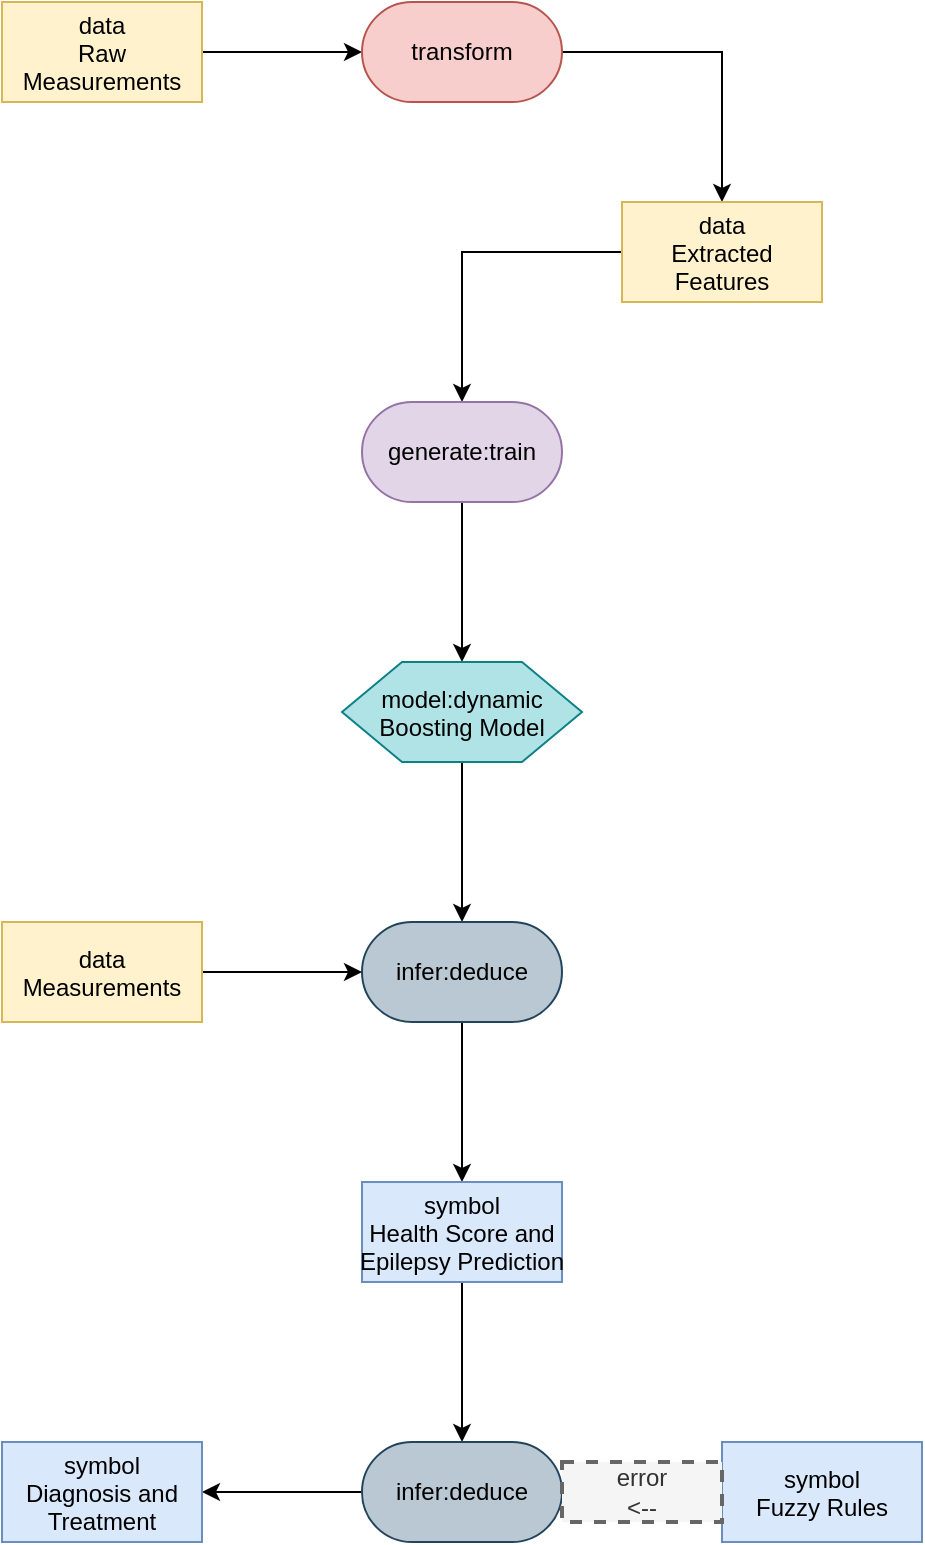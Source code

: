 <mxfile version="27.1.6" pages="2">
  <diagram name="Page-1" id="AjH8Eutsoj1-70T_I6zw">
    <mxGraphModel dx="786" dy="471" grid="1" gridSize="10" guides="1" tooltips="1" connect="1" arrows="1" fold="1" page="1" pageScale="1" pageWidth="3300" pageHeight="4681" math="0" shadow="0">
      <root>
        <mxCell id="0" />
        <mxCell id="1" parent="0" />
        <mxCell id="1lMx6m45hG9wNmRPeV4w-3" style="edgeStyle=orthogonalEdgeStyle;rounded=0;orthogonalLoop=1;jettySize=auto;html=1;exitX=1;exitY=0.5;exitDx=0;exitDy=0;entryX=0;entryY=0.5;entryDx=0;entryDy=0;" edge="1" parent="1" source="1lMx6m45hG9wNmRPeV4w-1" target="1lMx6m45hG9wNmRPeV4w-2">
          <mxGeometry relative="1" as="geometry" />
        </mxCell>
        <mxCell id="1lMx6m45hG9wNmRPeV4w-1" value="data&#xa;Raw&#xa;Measurements" style="rectangle;fillColor=#fff2cc;strokeColor=#d6b656;" name="data" vertex="1" parent="1">
          <mxGeometry x="340" y="230" width="100" height="50" as="geometry" />
        </mxCell>
        <mxCell id="1lMx6m45hG9wNmRPeV4w-5" style="edgeStyle=orthogonalEdgeStyle;rounded=0;orthogonalLoop=1;jettySize=auto;html=1;exitX=1;exitY=0.5;exitDx=0;exitDy=0;entryX=0.5;entryY=0;entryDx=0;entryDy=0;" edge="1" parent="1" source="1lMx6m45hG9wNmRPeV4w-2" target="1lMx6m45hG9wNmRPeV4w-4">
          <mxGeometry relative="1" as="geometry" />
        </mxCell>
        <mxCell id="1lMx6m45hG9wNmRPeV4w-2" value="transform" style="rounded=1;whiteSpace=wrap;html=1;arcSize=50;fillColor=#f8cecc;strokeColor=#b85450;" name="transform" vertex="1" parent="1">
          <mxGeometry x="520" y="230" width="100" height="50" as="geometry" />
        </mxCell>
        <mxCell id="1lMx6m45hG9wNmRPeV4w-8" style="edgeStyle=orthogonalEdgeStyle;rounded=0;orthogonalLoop=1;jettySize=auto;html=1;exitX=0;exitY=0.5;exitDx=0;exitDy=0;entryX=0.5;entryY=0;entryDx=0;entryDy=0;" edge="1" parent="1" source="1lMx6m45hG9wNmRPeV4w-4" target="1lMx6m45hG9wNmRPeV4w-6">
          <mxGeometry relative="1" as="geometry" />
        </mxCell>
        <mxCell id="1lMx6m45hG9wNmRPeV4w-4" value="data&#xa;Extracted&#xa;Features" style="rectangle;fillColor=#fff2cc;strokeColor=#d6b656;" name="data" vertex="1" parent="1">
          <mxGeometry x="650" y="330" width="100" height="50" as="geometry" />
        </mxCell>
        <mxCell id="1lMx6m45hG9wNmRPeV4w-10" style="edgeStyle=orthogonalEdgeStyle;rounded=0;orthogonalLoop=1;jettySize=auto;html=1;exitX=0.5;exitY=1;exitDx=0;exitDy=0;entryX=0.5;entryY=0;entryDx=0;entryDy=0;" edge="1" parent="1" source="1lMx6m45hG9wNmRPeV4w-6" target="1lMx6m45hG9wNmRPeV4w-9">
          <mxGeometry relative="1" as="geometry" />
        </mxCell>
        <mxCell id="1lMx6m45hG9wNmRPeV4w-6" value="generate:train" style="rounded=1;whiteSpace=wrap;html=1;arcSize=50;fillColor=#e1d5e7;strokeColor=#9673a6;" name="generate:train" vertex="1" parent="1">
          <mxGeometry x="520" y="430" width="100" height="50" as="geometry" />
        </mxCell>
        <mxCell id="1lMx6m45hG9wNmRPeV4w-12" style="edgeStyle=orthogonalEdgeStyle;rounded=0;orthogonalLoop=1;jettySize=auto;html=1;exitX=0.5;exitY=1;exitDx=0;exitDy=0;entryX=0.5;entryY=0;entryDx=0;entryDy=0;" edge="1" parent="1" source="1lMx6m45hG9wNmRPeV4w-9" target="1lMx6m45hG9wNmRPeV4w-11">
          <mxGeometry relative="1" as="geometry" />
        </mxCell>
        <mxCell id="1lMx6m45hG9wNmRPeV4w-9" value="model:dynamic&#xa;Boosting Model" style="shape=hexagon;perimeter=hexagonPerimeter2;fillColor=#b0e3e6;strokeColor=#0e8088;" name="model" vertex="1" parent="1">
          <mxGeometry x="510" y="560" width="120" height="50" as="geometry" />
        </mxCell>
        <mxCell id="1lMx6m45hG9wNmRPeV4w-16" style="edgeStyle=orthogonalEdgeStyle;rounded=0;orthogonalLoop=1;jettySize=auto;html=1;exitX=0.5;exitY=1;exitDx=0;exitDy=0;entryX=0.5;entryY=0;entryDx=0;entryDy=0;" edge="1" parent="1" source="1lMx6m45hG9wNmRPeV4w-11" target="1lMx6m45hG9wNmRPeV4w-15">
          <mxGeometry relative="1" as="geometry" />
        </mxCell>
        <mxCell id="1lMx6m45hG9wNmRPeV4w-11" value="infer:deduce" style="rounded=1;whiteSpace=wrap;html=1;arcSize=50;fillColor=#bac8d3;strokeColor=#23445d;" name="infer:deduce" vertex="1" parent="1">
          <mxGeometry x="520" y="690" width="100" height="50" as="geometry" />
        </mxCell>
        <mxCell id="1lMx6m45hG9wNmRPeV4w-14" style="edgeStyle=orthogonalEdgeStyle;rounded=0;orthogonalLoop=1;jettySize=auto;html=1;entryX=0;entryY=0.5;entryDx=0;entryDy=0;" edge="1" parent="1" source="1lMx6m45hG9wNmRPeV4w-13" target="1lMx6m45hG9wNmRPeV4w-11">
          <mxGeometry relative="1" as="geometry" />
        </mxCell>
        <mxCell id="1lMx6m45hG9wNmRPeV4w-13" value="data&#xa;Measurements" style="rectangle;fillColor=#fff2cc;strokeColor=#d6b656;" name="data" vertex="1" parent="1">
          <mxGeometry x="340" y="690" width="100" height="50" as="geometry" />
        </mxCell>
        <mxCell id="1lMx6m45hG9wNmRPeV4w-18" style="edgeStyle=orthogonalEdgeStyle;rounded=0;orthogonalLoop=1;jettySize=auto;html=1;exitX=0.5;exitY=1;exitDx=0;exitDy=0;entryX=0.5;entryY=0;entryDx=0;entryDy=0;" edge="1" parent="1" source="1lMx6m45hG9wNmRPeV4w-15" target="1lMx6m45hG9wNmRPeV4w-17">
          <mxGeometry relative="1" as="geometry" />
        </mxCell>
        <mxCell id="1lMx6m45hG9wNmRPeV4w-15" value="symbol&#xa;Health Score and&#xa;Epilepsy Prediction" style="rectangle;fillColor=#dae8fc;strokeColor=#6c8ebf;" name="symbol" vertex="1" parent="1">
          <mxGeometry x="520" y="820" width="100" height="50" as="geometry" />
        </mxCell>
        <mxCell id="1lMx6m45hG9wNmRPeV4w-24" style="edgeStyle=orthogonalEdgeStyle;rounded=0;orthogonalLoop=1;jettySize=auto;html=1;exitX=0;exitY=0.5;exitDx=0;exitDy=0;entryX=1;entryY=0.5;entryDx=0;entryDy=0;" edge="1" parent="1" source="1lMx6m45hG9wNmRPeV4w-17" target="1lMx6m45hG9wNmRPeV4w-22">
          <mxGeometry relative="1" as="geometry" />
        </mxCell>
        <mxCell id="1lMx6m45hG9wNmRPeV4w-17" value="infer:deduce" style="rounded=1;whiteSpace=wrap;html=1;arcSize=50;fillColor=#bac8d3;strokeColor=#23445d;" name="infer:deduce" vertex="1" parent="1">
          <mxGeometry x="520" y="950" width="100" height="50" as="geometry" />
        </mxCell>
        <mxCell id="1lMx6m45hG9wNmRPeV4w-19" value="symbol&#xa;Fuzzy Rules" style="rectangle;fillColor=#dae8fc;strokeColor=#6c8ebf;" name="symbol" vertex="1" parent="1">
          <mxGeometry x="700" y="950" width="100" height="50" as="geometry" />
        </mxCell>
        <mxCell id="1lMx6m45hG9wNmRPeV4w-21" value="&lt;div&gt;error&lt;/div&gt;&lt;div&gt;&amp;lt;--&lt;/div&gt;" style="text;html=1;align=center;verticalAlign=middle;whiteSpace=wrap;rounded=0;dashed=1;fillColor=#f5f5f5;fontColor=#333333;strokeColor=#666666;strokeWidth=2;" name="text" vertex="1" parent="1">
          <mxGeometry x="620" y="960" width="80" height="30" as="geometry" />
        </mxCell>
        <mxCell id="1lMx6m45hG9wNmRPeV4w-22" value="symbol&#xa;Diagnosis and&#xa;Treatment" style="rectangle;fillColor=#dae8fc;strokeColor=#6c8ebf;" name="symbol" vertex="1" parent="1">
          <mxGeometry x="340" y="950" width="100" height="50" as="geometry" />
        </mxCell>
      </root>
    </mxGraphModel>
  </diagram>
  <diagram name="Copy of Page-1" id="TNp3OCGZbhO7dPcXZJ0K">
    <mxGraphModel dx="1123" dy="673" grid="1" gridSize="10" guides="1" tooltips="1" connect="1" arrows="1" fold="1" page="1" pageScale="1" pageWidth="3300" pageHeight="4681" math="0" shadow="0">
      <root>
        <mxCell id="T-h4fnzZas3nuQTRg1Mm-0" />
        <mxCell id="T-h4fnzZas3nuQTRg1Mm-1" parent="T-h4fnzZas3nuQTRg1Mm-0" />
        <mxCell id="T-h4fnzZas3nuQTRg1Mm-2" style="edgeStyle=orthogonalEdgeStyle;rounded=0;orthogonalLoop=1;jettySize=auto;html=1;exitX=1;exitY=0.5;exitDx=0;exitDy=0;entryX=0;entryY=0.5;entryDx=0;entryDy=0;" edge="1" parent="T-h4fnzZas3nuQTRg1Mm-1" source="T-h4fnzZas3nuQTRg1Mm-3" target="T-h4fnzZas3nuQTRg1Mm-5">
          <mxGeometry relative="1" as="geometry" />
        </mxCell>
        <mxCell id="T-h4fnzZas3nuQTRg1Mm-3" value="data&#xa;Raw&#xa;Measurements" style="rectangle;fillColor=#fff2cc;strokeColor=#d6b656;" name="data" vertex="1" parent="T-h4fnzZas3nuQTRg1Mm-1">
          <mxGeometry x="340" y="230" width="100" height="50" as="geometry" />
        </mxCell>
        <mxCell id="T-h4fnzZas3nuQTRg1Mm-4" style="edgeStyle=orthogonalEdgeStyle;rounded=0;orthogonalLoop=1;jettySize=auto;html=1;exitX=1;exitY=0.5;exitDx=0;exitDy=0;entryX=0.5;entryY=0;entryDx=0;entryDy=0;" edge="1" parent="T-h4fnzZas3nuQTRg1Mm-1" source="T-h4fnzZas3nuQTRg1Mm-5" target="T-h4fnzZas3nuQTRg1Mm-7">
          <mxGeometry relative="1" as="geometry" />
        </mxCell>
        <mxCell id="T-h4fnzZas3nuQTRg1Mm-5" value="transform" style="rounded=1;whiteSpace=wrap;html=1;arcSize=50;fillColor=#f8cecc;strokeColor=#b85450;" name="transform" vertex="1" parent="T-h4fnzZas3nuQTRg1Mm-1">
          <mxGeometry x="520" y="230" width="100" height="50" as="geometry" />
        </mxCell>
        <mxCell id="T-h4fnzZas3nuQTRg1Mm-6" style="edgeStyle=orthogonalEdgeStyle;rounded=0;orthogonalLoop=1;jettySize=auto;html=1;exitX=0;exitY=0.5;exitDx=0;exitDy=0;entryX=0.5;entryY=0;entryDx=0;entryDy=0;" edge="1" parent="T-h4fnzZas3nuQTRg1Mm-1" source="T-h4fnzZas3nuQTRg1Mm-7" target="T-h4fnzZas3nuQTRg1Mm-9">
          <mxGeometry relative="1" as="geometry" />
        </mxCell>
        <mxCell id="T-h4fnzZas3nuQTRg1Mm-7" value="data&#xa;Extracted&#xa;Features" style="rectangle;fillColor=#fff2cc;strokeColor=#d6b656;" name="data" vertex="1" parent="T-h4fnzZas3nuQTRg1Mm-1">
          <mxGeometry x="650" y="330" width="100" height="50" as="geometry" />
        </mxCell>
        <mxCell id="T-h4fnzZas3nuQTRg1Mm-8" style="edgeStyle=orthogonalEdgeStyle;rounded=0;orthogonalLoop=1;jettySize=auto;html=1;exitX=0.5;exitY=1;exitDx=0;exitDy=0;entryX=0.5;entryY=0;entryDx=0;entryDy=0;" edge="1" parent="T-h4fnzZas3nuQTRg1Mm-1" source="T-h4fnzZas3nuQTRg1Mm-9" target="T-h4fnzZas3nuQTRg1Mm-11">
          <mxGeometry relative="1" as="geometry" />
        </mxCell>
        <mxCell id="T-h4fnzZas3nuQTRg1Mm-9" value="generate:train" style="rounded=1;whiteSpace=wrap;html=1;arcSize=50;fillColor=#e1d5e7;strokeColor=#9673a6;" name="generate:train" vertex="1" parent="T-h4fnzZas3nuQTRg1Mm-1">
          <mxGeometry x="520" y="430" width="100" height="50" as="geometry" />
        </mxCell>
        <mxCell id="T-h4fnzZas3nuQTRg1Mm-10" style="edgeStyle=orthogonalEdgeStyle;rounded=0;orthogonalLoop=1;jettySize=auto;html=1;exitX=0.5;exitY=1;exitDx=0;exitDy=0;entryX=0.5;entryY=0;entryDx=0;entryDy=0;" edge="1" parent="T-h4fnzZas3nuQTRg1Mm-1" source="T-h4fnzZas3nuQTRg1Mm-11" target="T-h4fnzZas3nuQTRg1Mm-13">
          <mxGeometry relative="1" as="geometry" />
        </mxCell>
        <mxCell id="T-h4fnzZas3nuQTRg1Mm-11" value="model:dynamic&#xa;Boosting Model" style="shape=hexagon;perimeter=hexagonPerimeter2;fillColor=#b0e3e6;strokeColor=#0e8088;" name="model" vertex="1" parent="T-h4fnzZas3nuQTRg1Mm-1">
          <mxGeometry x="510" y="560" width="120" height="50" as="geometry" />
        </mxCell>
        <mxCell id="T-h4fnzZas3nuQTRg1Mm-12" style="edgeStyle=orthogonalEdgeStyle;rounded=0;orthogonalLoop=1;jettySize=auto;html=1;exitX=0.5;exitY=1;exitDx=0;exitDy=0;entryX=0.5;entryY=0;entryDx=0;entryDy=0;" edge="1" parent="T-h4fnzZas3nuQTRg1Mm-1" source="T-h4fnzZas3nuQTRg1Mm-13" target="T-h4fnzZas3nuQTRg1Mm-17">
          <mxGeometry relative="1" as="geometry" />
        </mxCell>
        <mxCell id="T-h4fnzZas3nuQTRg1Mm-13" value="infer:deduce" style="rounded=1;whiteSpace=wrap;html=1;arcSize=50;fillColor=#bac8d3;strokeColor=#23445d;" name="infer:deduce" vertex="1" parent="T-h4fnzZas3nuQTRg1Mm-1">
          <mxGeometry x="520" y="690" width="100" height="50" as="geometry" />
        </mxCell>
        <mxCell id="T-h4fnzZas3nuQTRg1Mm-14" style="edgeStyle=orthogonalEdgeStyle;rounded=0;orthogonalLoop=1;jettySize=auto;html=1;entryX=0;entryY=0.5;entryDx=0;entryDy=0;" edge="1" parent="T-h4fnzZas3nuQTRg1Mm-1" source="T-h4fnzZas3nuQTRg1Mm-15" target="T-h4fnzZas3nuQTRg1Mm-13">
          <mxGeometry relative="1" as="geometry" />
        </mxCell>
        <mxCell id="T-h4fnzZas3nuQTRg1Mm-15" value="data&#xa;Measurements" style="rectangle;fillColor=#fff2cc;strokeColor=#d6b656;" name="data" vertex="1" parent="T-h4fnzZas3nuQTRg1Mm-1">
          <mxGeometry x="340" y="690" width="100" height="50" as="geometry" />
        </mxCell>
        <mxCell id="T-h4fnzZas3nuQTRg1Mm-16" style="edgeStyle=orthogonalEdgeStyle;rounded=0;orthogonalLoop=1;jettySize=auto;html=1;exitX=0.5;exitY=1;exitDx=0;exitDy=0;entryX=0.5;entryY=0;entryDx=0;entryDy=0;" edge="1" parent="T-h4fnzZas3nuQTRg1Mm-1" source="T-h4fnzZas3nuQTRg1Mm-17" target="T-h4fnzZas3nuQTRg1Mm-19">
          <mxGeometry relative="1" as="geometry" />
        </mxCell>
        <mxCell id="T-h4fnzZas3nuQTRg1Mm-17" value="symbol&#xa;Health Score and&#xa;Epilepsy Prediction" style="rectangle;fillColor=#dae8fc;strokeColor=#6c8ebf;" name="symbol" vertex="1" parent="T-h4fnzZas3nuQTRg1Mm-1">
          <mxGeometry x="520" y="820" width="100" height="50" as="geometry" />
        </mxCell>
        <mxCell id="T-h4fnzZas3nuQTRg1Mm-18" style="edgeStyle=orthogonalEdgeStyle;rounded=0;orthogonalLoop=1;jettySize=auto;html=1;exitX=0;exitY=0.5;exitDx=0;exitDy=0;entryX=1;entryY=0.5;entryDx=0;entryDy=0;" edge="1" parent="T-h4fnzZas3nuQTRg1Mm-1" source="T-h4fnzZas3nuQTRg1Mm-19" target="T-h4fnzZas3nuQTRg1Mm-22">
          <mxGeometry relative="1" as="geometry" />
        </mxCell>
        <mxCell id="T-h4fnzZas3nuQTRg1Mm-19" value="infer:deduce" style="rounded=1;whiteSpace=wrap;html=1;arcSize=50;fillColor=#bac8d3;strokeColor=#23445d;" name="infer:deduce" vertex="1" parent="T-h4fnzZas3nuQTRg1Mm-1">
          <mxGeometry x="520" y="950" width="100" height="50" as="geometry" />
        </mxCell>
        <mxCell id="O7xsHXWnGRx2EnHtFdqj-0" style="edgeStyle=orthogonalEdgeStyle;rounded=0;orthogonalLoop=1;jettySize=auto;html=1;exitX=0;exitY=0.5;exitDx=0;exitDy=0;entryX=1;entryY=0.5;entryDx=0;entryDy=0;" edge="1" parent="T-h4fnzZas3nuQTRg1Mm-1" source="T-h4fnzZas3nuQTRg1Mm-20" target="T-h4fnzZas3nuQTRg1Mm-19">
          <mxGeometry relative="1" as="geometry" />
        </mxCell>
        <mxCell id="T-h4fnzZas3nuQTRg1Mm-20" value="symbol&#xa;Fuzzy Rules" style="rectangle;fillColor=#dae8fc;strokeColor=#6c8ebf;" name="symbol" vertex="1" parent="T-h4fnzZas3nuQTRg1Mm-1">
          <mxGeometry x="700" y="950" width="100" height="50" as="geometry" />
        </mxCell>
        <mxCell id="T-h4fnzZas3nuQTRg1Mm-22" value="symbol&#xa;Diagnosis and&#xa;Treatment" style="rectangle;fillColor=#dae8fc;strokeColor=#6c8ebf;" name="symbol" vertex="1" parent="T-h4fnzZas3nuQTRg1Mm-1">
          <mxGeometry x="340" y="950" width="100" height="50" as="geometry" />
        </mxCell>
      </root>
    </mxGraphModel>
  </diagram>
</mxfile>

